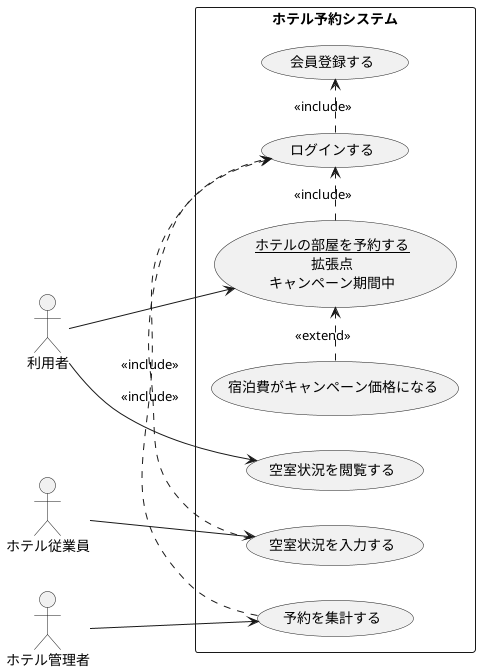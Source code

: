 @startuml ユースケース図
left to right direction
actor 利用者
actor ホテル従業員
actor ホテル管理者

rectangle ホテル予約システム {
    usecase 空室状況を閲覧する
    usecase (<u>ホテルの部屋を予約する</u>\n拡張点\nキャンペーン期間中) as ホテルの部屋を予約する
    usecase 空室状況を入力する
    usecase 予約を集計する
    usecase ログインする
    usecase 会員登録する
    usecase 宿泊費がキャンペーン価格になる
}

利用者 --> 空室状況を閲覧する
利用者 --> ホテルの部屋を予約する
ホテル従業員 --> 空室状況を入力する
ホテル管理者 --> 予約を集計する
ホテルの部屋を予約する .> ログインする : << include >>
ログインする .> 会員登録する : << include >>
空室状況を入力する .> ログインする : << include >>
予約を集計する .> ログインする : << include >>
宿泊費がキャンペーン価格になる .> ホテルの部屋を予約する : << extend >>

@enduml